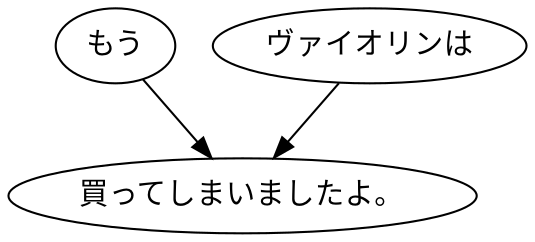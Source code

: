 digraph graph8137 {
	node0 [label="もう"];
	node1 [label="ヴァイオリンは"];
	node2 [label="買ってしまいましたよ。"];
	node0 -> node2;
	node1 -> node2;
}
